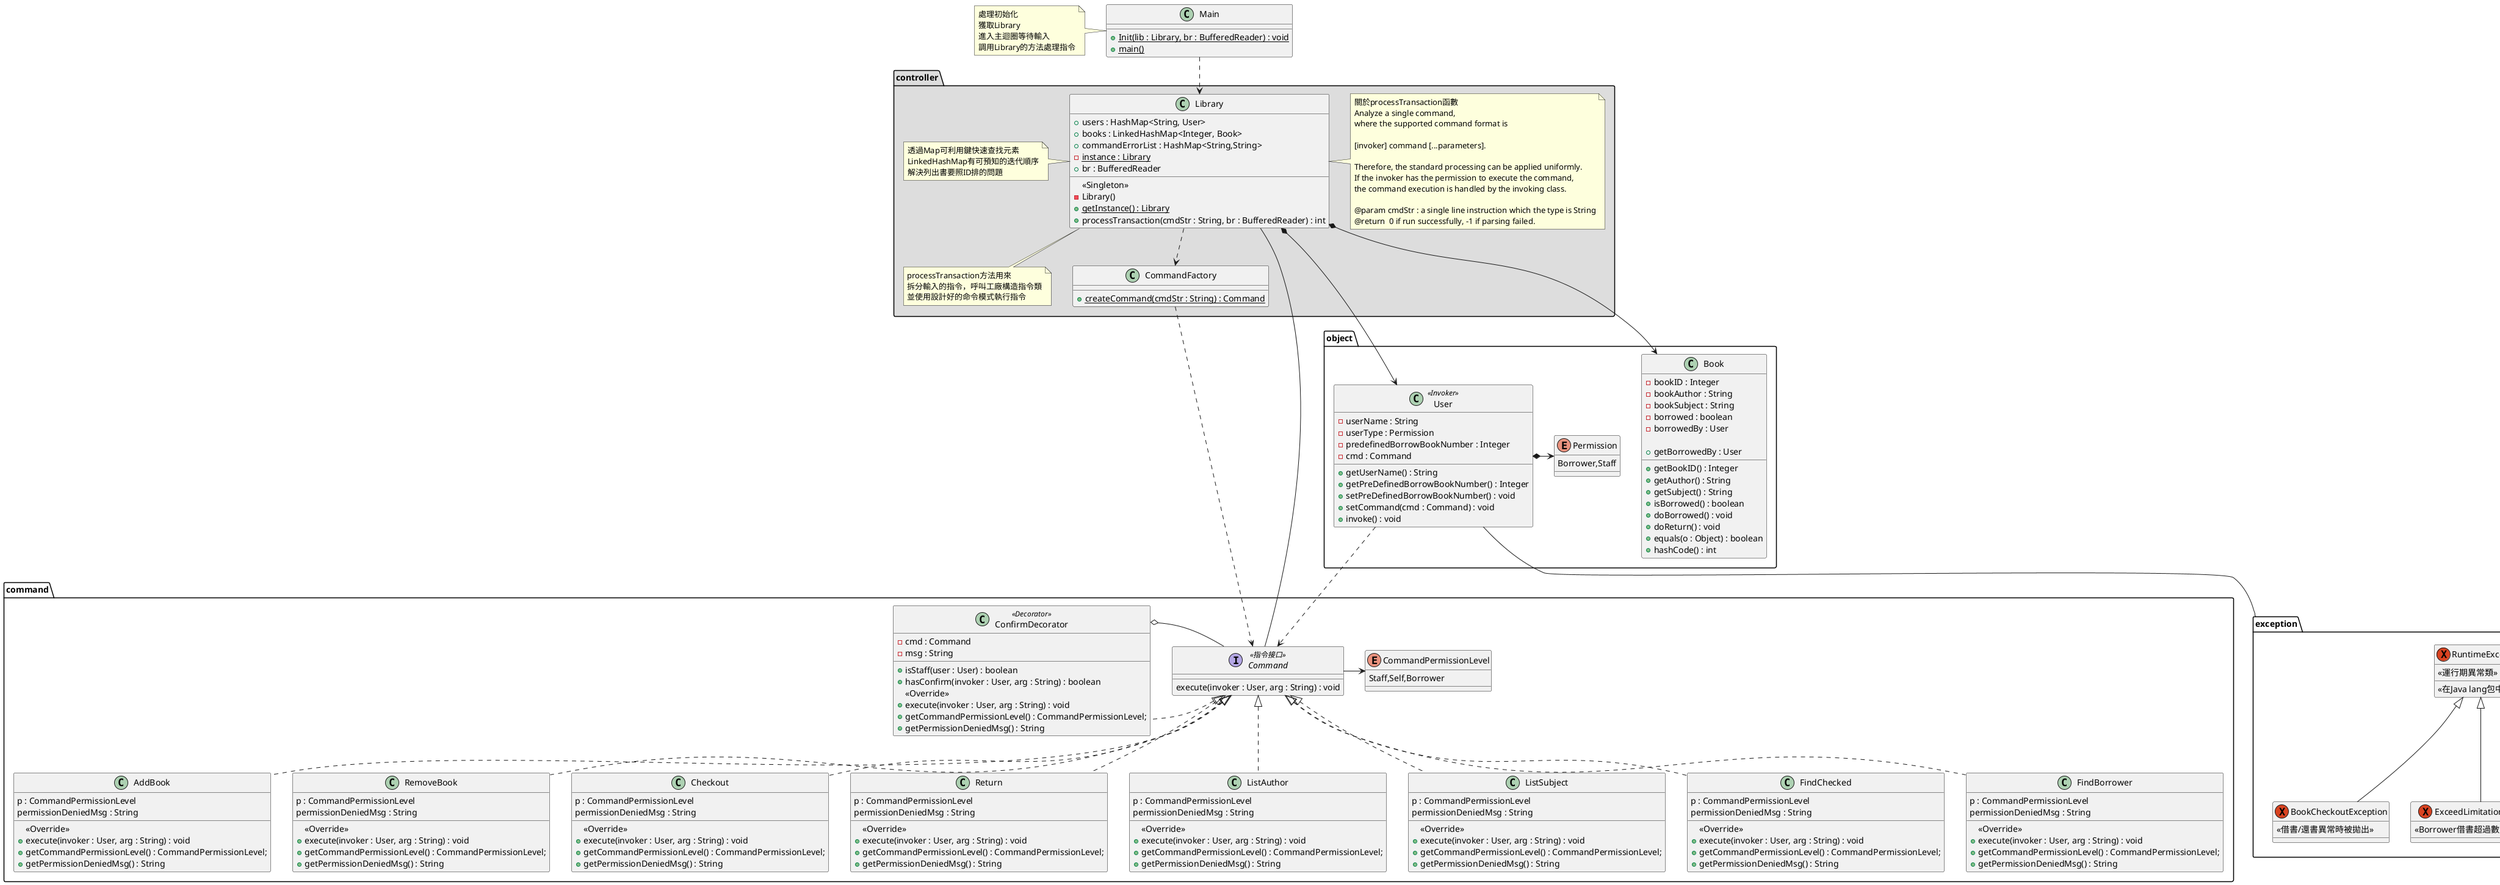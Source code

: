 @startuml
class Main{
    +{static}Init(lib : Library, br : BufferedReader) : void
    +{static}main()
}
note left of Main : 處理初始化\n獲取Library\n進入主迴圈等待輸入\n調用Library的方法處理指令

package controller #DDDDDD{
    class Library{
        +users : HashMap<String, User>
        +books : LinkedHashMap<Integer, Book>
        +commandErrorList : HashMap<String,String>
        {static}-instance : Library
        +br : BufferedReader

        {method}<<Singleton>>
        -Library()
        {static}+getInstance() : Library
        +processTransaction(cmdStr : String, br : BufferedReader) : int
    }
    note left of Library : 透過Map可利用鍵快速查找元素\nLinkedHashMap有可預知的迭代順序\n解決列出書要照ID排的問題
    note bottom of Library : processTransaction方法用來\n拆分輸入的指令，呼叫工廠構造指令類\n並使用設計好的命令模式執行指令
    note right of Library : 關於processTransaction函數\nAnalyze a single command,\nwhere the supported command format is\n\n[invoker] command [...parameters].\n\nTherefore, the standard processing can be applied uniformly.\nIf the invoker has the permission to execute the command,\nthe command execution is handled by the invoking class.\n\n@param cmdStr : a single line instruction which the type is String\n@return  0 if run successfully, -1 if parsing failed.

    class CommandFactory{
        +{static}createCommand(cmdStr : String) : Command
    }
}

package object{
    enum Permission{
        Borrower,Staff
    }
    class User<<Invoker>>{
        -userName : String
        -userType : Permission
        -predefinedBorrowBookNumber : Integer
        -cmd : Command
        +getUserName() : String
        +getPreDefinedBorrowBookNumber() : Integer
        +setPreDefinedBorrowBookNumber() : void
        +setCommand(cmd : Command) : void
        +invoke() : void
    }


    class Book{
        -bookID : Integer
        -bookAuthor : String
        -bookSubject : String
        -borrowed : boolean
        -borrowedBy : User

        +getBookID() : Integer
        +getAuthor() : String
        +getSubject() : String
        +isBorrowed() : boolean
        +getBorrowedBy : User
        +doBorrowed() : void
        +doReturn() : void
        +equals(o : Object) : boolean
        +hashCode() : int
    }
}



package "command"{
    interface Command<< 指令接口 >>{
        execute(invoker : User, arg : String) : void
    }
    class ConfirmDecorator << Decorator >> implements Command{
        -cmd : Command
        -msg : String

        +isStaff(user : User) : boolean
        +hasConfirm(invoker : User, arg : String) : boolean
        {method}<<Override>>
        +execute(invoker : User, arg : String) : void
        +getCommandPermissionLevel() : CommandPermissionLevel;
        +getPermissionDeniedMsg() : String
    }
    enum CommandPermissionLevel{
        Staff,Self,Borrower
    }
    class AddBook implements Command{
        p : CommandPermissionLevel
        permissionDeniedMsg : String

        {method}<<Override>>
        +execute(invoker : User, arg : String) : void
        +getCommandPermissionLevel() : CommandPermissionLevel;
        +getPermissionDeniedMsg() : String
    }

    class RemoveBook implements Command{
        p : CommandPermissionLevel
        permissionDeniedMsg : String

        {method}<<Override>>
        +execute(invoker : User, arg : String) : void
        +getCommandPermissionLevel() : CommandPermissionLevel;
        +getPermissionDeniedMsg() : String
    }

    class Checkout implements Command{
        p : CommandPermissionLevel
        permissionDeniedMsg : String

        {method}<<Override>>
        +execute(invoker : User, arg : String) : void
        +getCommandPermissionLevel() : CommandPermissionLevel;
        +getPermissionDeniedMsg() : String
    }

    class Return implements Command{
        p : CommandPermissionLevel
        permissionDeniedMsg : String

        {method}<<Override>>
        +execute(invoker : User, arg : String) : void
        +getCommandPermissionLevel() : CommandPermissionLevel;
        +getPermissionDeniedMsg() : String
    }

    class ListAuthor implements Command{
        p : CommandPermissionLevel
        permissionDeniedMsg : String

        {method}<<Override>>
        +execute(invoker : User, arg : String) : void
        +getCommandPermissionLevel() : CommandPermissionLevel;
        +getPermissionDeniedMsg() : String
    }

    class ListSubject implements Command{
        p : CommandPermissionLevel
        permissionDeniedMsg : String

        {method}<<Override>>
        +execute(invoker : User, arg : String) : void
        +getCommandPermissionLevel() : CommandPermissionLevel;
        +getPermissionDeniedMsg() : String
    }

    class FindChecked implements Command{
        p : CommandPermissionLevel
        permissionDeniedMsg : String

        {method}<<Override>>
        +execute(invoker : User, arg : String) : void
        +getCommandPermissionLevel() : CommandPermissionLevel;
        +getPermissionDeniedMsg() : String
    }

    class FindBorrower implements Command{
        p : CommandPermissionLevel
        permissionDeniedMsg : String

        {method}<<Override>>
        +execute(invoker : User, arg : String) : void
        +getCommandPermissionLevel() : CommandPermissionLevel;
        +getPermissionDeniedMsg() : String
    }
}

package exception #FFFFFF{
    Exception RuntimeException{
        <<運行期異常類>>
        {method}<<在Java lang包中>>
    }
    Exception BookCheckoutException extends RuntimeException{
        <<借書/還書異常時被拋出>>
    }
    Exception ExceedLimitationException extends RuntimeException{
        <<Borrower借書超過數量時被拋出>>
    }
    Exception PermissionDeniedException extends RuntimeException{
        <<Invoker無權執行指令時被拋出>>
    }
}

Main ..> Library
Library -- Command
Library *---> Book
Library *---> User
Library ..> CommandFactory
CommandFactory ..> Command
User *-> Permission
User ..> Command
User -- exception
ConfirmDecorator o- Command
Command -> CommandPermissionLevel
@enduml
